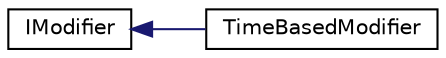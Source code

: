 digraph "Graphical Class Hierarchy"
{
 // INTERACTIVE_SVG=YES
  edge [fontname="Helvetica",fontsize="10",labelfontname="Helvetica",labelfontsize="10"];
  node [fontname="Helvetica",fontsize="10",shape=record];
  rankdir="LR";
  Node1 [label="IModifier",height=0.2,width=0.4,color="black", fillcolor="white", style="filled",URL="$d6/da5/interface_action_rpg_kit_1_1_core_1_1_character_1_1_attribute_1_1_i_modifier.xhtml",tooltip="Interface for modifiers that alter an attribute. "];
  Node1 -> Node2 [dir="back",color="midnightblue",fontsize="10",style="solid",fontname="Helvetica"];
  Node2 [label="TimeBasedModifier",height=0.2,width=0.4,color="black", fillcolor="white", style="filled",URL="$dd/d62/class_action_rpg_kit_1_1_core_1_1_character_1_1_attribute_1_1_time_based_modifier.xhtml",tooltip="Modifier that affects an attribute over a certain period of time. "];
}
